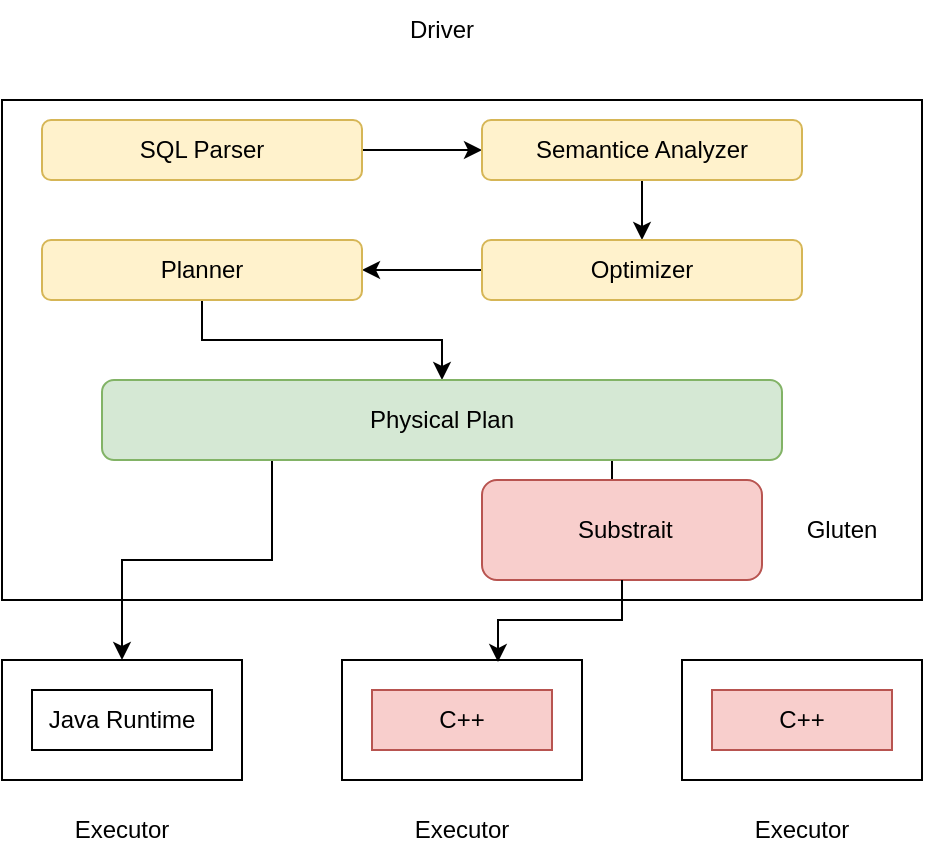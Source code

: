 <mxfile version="25.0.3">
  <diagram name="Page-1" id="J1r2JFNc_uGJzp2qgnaq">
    <mxGraphModel dx="1026" dy="650" grid="1" gridSize="10" guides="1" tooltips="1" connect="1" arrows="1" fold="1" page="1" pageScale="1" pageWidth="850" pageHeight="1100" math="0" shadow="0">
      <root>
        <mxCell id="0" />
        <mxCell id="1" parent="0" />
        <mxCell id="dEF_L4vClN2xMfpDiyhu-1" value="" style="rounded=1;whiteSpace=wrap;html=1;" vertex="1" parent="1">
          <mxGeometry x="195" y="270" width="120" height="60" as="geometry" />
        </mxCell>
        <mxCell id="dEF_L4vClN2xMfpDiyhu-2" value="" style="rounded=0;whiteSpace=wrap;html=1;" vertex="1" parent="1">
          <mxGeometry x="160" y="230" width="460" height="250" as="geometry" />
        </mxCell>
        <mxCell id="dEF_L4vClN2xMfpDiyhu-3" value="Driver" style="text;html=1;align=center;verticalAlign=middle;whiteSpace=wrap;rounded=0;" vertex="1" parent="1">
          <mxGeometry x="350" y="180" width="60" height="30" as="geometry" />
        </mxCell>
        <mxCell id="dEF_L4vClN2xMfpDiyhu-7" value="" style="edgeStyle=orthogonalEdgeStyle;rounded=0;orthogonalLoop=1;jettySize=auto;html=1;" edge="1" parent="1" source="dEF_L4vClN2xMfpDiyhu-4" target="dEF_L4vClN2xMfpDiyhu-6">
          <mxGeometry relative="1" as="geometry" />
        </mxCell>
        <mxCell id="dEF_L4vClN2xMfpDiyhu-4" value="SQL Parser" style="rounded=1;whiteSpace=wrap;html=1;fillColor=#fff2cc;strokeColor=#d6b656;" vertex="1" parent="1">
          <mxGeometry x="180" y="240" width="160" height="30" as="geometry" />
        </mxCell>
        <mxCell id="dEF_L4vClN2xMfpDiyhu-9" value="" style="edgeStyle=orthogonalEdgeStyle;rounded=0;orthogonalLoop=1;jettySize=auto;html=1;" edge="1" parent="1" source="dEF_L4vClN2xMfpDiyhu-6" target="dEF_L4vClN2xMfpDiyhu-8">
          <mxGeometry relative="1" as="geometry" />
        </mxCell>
        <mxCell id="dEF_L4vClN2xMfpDiyhu-6" value="Semantice Analyzer" style="rounded=1;whiteSpace=wrap;html=1;fillColor=#fff2cc;strokeColor=#d6b656;" vertex="1" parent="1">
          <mxGeometry x="400" y="240" width="160" height="30" as="geometry" />
        </mxCell>
        <mxCell id="dEF_L4vClN2xMfpDiyhu-11" value="" style="edgeStyle=orthogonalEdgeStyle;rounded=0;orthogonalLoop=1;jettySize=auto;html=1;" edge="1" parent="1" source="dEF_L4vClN2xMfpDiyhu-8" target="dEF_L4vClN2xMfpDiyhu-10">
          <mxGeometry relative="1" as="geometry" />
        </mxCell>
        <mxCell id="dEF_L4vClN2xMfpDiyhu-8" value="Optimizer" style="rounded=1;whiteSpace=wrap;html=1;fillColor=#fff2cc;strokeColor=#d6b656;" vertex="1" parent="1">
          <mxGeometry x="400" y="300" width="160" height="30" as="geometry" />
        </mxCell>
        <mxCell id="dEF_L4vClN2xMfpDiyhu-13" value="" style="edgeStyle=orthogonalEdgeStyle;rounded=0;orthogonalLoop=1;jettySize=auto;html=1;" edge="1" parent="1" source="dEF_L4vClN2xMfpDiyhu-10" target="dEF_L4vClN2xMfpDiyhu-12">
          <mxGeometry relative="1" as="geometry" />
        </mxCell>
        <mxCell id="dEF_L4vClN2xMfpDiyhu-10" value="Planner" style="rounded=1;whiteSpace=wrap;html=1;fillColor=#fff2cc;strokeColor=#d6b656;" vertex="1" parent="1">
          <mxGeometry x="180" y="300" width="160" height="30" as="geometry" />
        </mxCell>
        <mxCell id="dEF_L4vClN2xMfpDiyhu-25" style="edgeStyle=orthogonalEdgeStyle;rounded=0;orthogonalLoop=1;jettySize=auto;html=1;exitX=0.25;exitY=1;exitDx=0;exitDy=0;entryX=0.5;entryY=0;entryDx=0;entryDy=0;" edge="1" parent="1" source="dEF_L4vClN2xMfpDiyhu-12" target="dEF_L4vClN2xMfpDiyhu-14">
          <mxGeometry relative="1" as="geometry" />
        </mxCell>
        <mxCell id="dEF_L4vClN2xMfpDiyhu-27" style="edgeStyle=orthogonalEdgeStyle;rounded=0;orthogonalLoop=1;jettySize=auto;html=1;exitX=0.75;exitY=1;exitDx=0;exitDy=0;" edge="1" parent="1" source="dEF_L4vClN2xMfpDiyhu-12" target="dEF_L4vClN2xMfpDiyhu-24">
          <mxGeometry relative="1" as="geometry" />
        </mxCell>
        <mxCell id="dEF_L4vClN2xMfpDiyhu-12" value="Physical Plan" style="rounded=1;whiteSpace=wrap;html=1;fillColor=#d5e8d4;strokeColor=#82b366;" vertex="1" parent="1">
          <mxGeometry x="210" y="370" width="340" height="40" as="geometry" />
        </mxCell>
        <mxCell id="dEF_L4vClN2xMfpDiyhu-14" value="" style="rounded=0;whiteSpace=wrap;html=1;" vertex="1" parent="1">
          <mxGeometry x="160" y="510" width="120" height="60" as="geometry" />
        </mxCell>
        <mxCell id="dEF_L4vClN2xMfpDiyhu-15" value="" style="rounded=0;whiteSpace=wrap;html=1;" vertex="1" parent="1">
          <mxGeometry x="330" y="510" width="120" height="60" as="geometry" />
        </mxCell>
        <mxCell id="dEF_L4vClN2xMfpDiyhu-16" value="" style="rounded=0;whiteSpace=wrap;html=1;" vertex="1" parent="1">
          <mxGeometry x="500" y="510" width="120" height="60" as="geometry" />
        </mxCell>
        <mxCell id="dEF_L4vClN2xMfpDiyhu-18" value="Executor" style="text;html=1;align=center;verticalAlign=middle;whiteSpace=wrap;rounded=0;" vertex="1" parent="1">
          <mxGeometry x="190" y="580" width="60" height="30" as="geometry" />
        </mxCell>
        <mxCell id="dEF_L4vClN2xMfpDiyhu-19" value="Executor" style="text;html=1;align=center;verticalAlign=middle;whiteSpace=wrap;rounded=0;" vertex="1" parent="1">
          <mxGeometry x="360" y="580" width="60" height="30" as="geometry" />
        </mxCell>
        <mxCell id="dEF_L4vClN2xMfpDiyhu-20" value="Executor" style="text;html=1;align=center;verticalAlign=middle;whiteSpace=wrap;rounded=0;" vertex="1" parent="1">
          <mxGeometry x="530" y="580" width="60" height="30" as="geometry" />
        </mxCell>
        <mxCell id="dEF_L4vClN2xMfpDiyhu-21" value="Java Runtime" style="rounded=0;whiteSpace=wrap;html=1;" vertex="1" parent="1">
          <mxGeometry x="175" y="525" width="90" height="30" as="geometry" />
        </mxCell>
        <mxCell id="dEF_L4vClN2xMfpDiyhu-22" value="C++" style="rounded=0;whiteSpace=wrap;html=1;fillColor=#f8cecc;strokeColor=#b85450;" vertex="1" parent="1">
          <mxGeometry x="345" y="525" width="90" height="30" as="geometry" />
        </mxCell>
        <mxCell id="dEF_L4vClN2xMfpDiyhu-23" value="C++" style="rounded=0;whiteSpace=wrap;html=1;fillColor=#f8cecc;strokeColor=#b85450;" vertex="1" parent="1">
          <mxGeometry x="515" y="525" width="90" height="30" as="geometry" />
        </mxCell>
        <mxCell id="dEF_L4vClN2xMfpDiyhu-24" value="&amp;nbsp;Substrait" style="rounded=1;whiteSpace=wrap;html=1;fillColor=#f8cecc;strokeColor=#b85450;" vertex="1" parent="1">
          <mxGeometry x="400" y="420" width="140" height="50" as="geometry" />
        </mxCell>
        <mxCell id="dEF_L4vClN2xMfpDiyhu-28" style="edgeStyle=orthogonalEdgeStyle;rounded=0;orthogonalLoop=1;jettySize=auto;html=1;exitX=0.5;exitY=1;exitDx=0;exitDy=0;entryX=0.65;entryY=0.017;entryDx=0;entryDy=0;entryPerimeter=0;" edge="1" parent="1" source="dEF_L4vClN2xMfpDiyhu-24" target="dEF_L4vClN2xMfpDiyhu-15">
          <mxGeometry relative="1" as="geometry" />
        </mxCell>
        <mxCell id="dEF_L4vClN2xMfpDiyhu-29" value="Gluten" style="text;html=1;align=center;verticalAlign=middle;whiteSpace=wrap;rounded=0;" vertex="1" parent="1">
          <mxGeometry x="550" y="430" width="60" height="30" as="geometry" />
        </mxCell>
      </root>
    </mxGraphModel>
  </diagram>
</mxfile>

